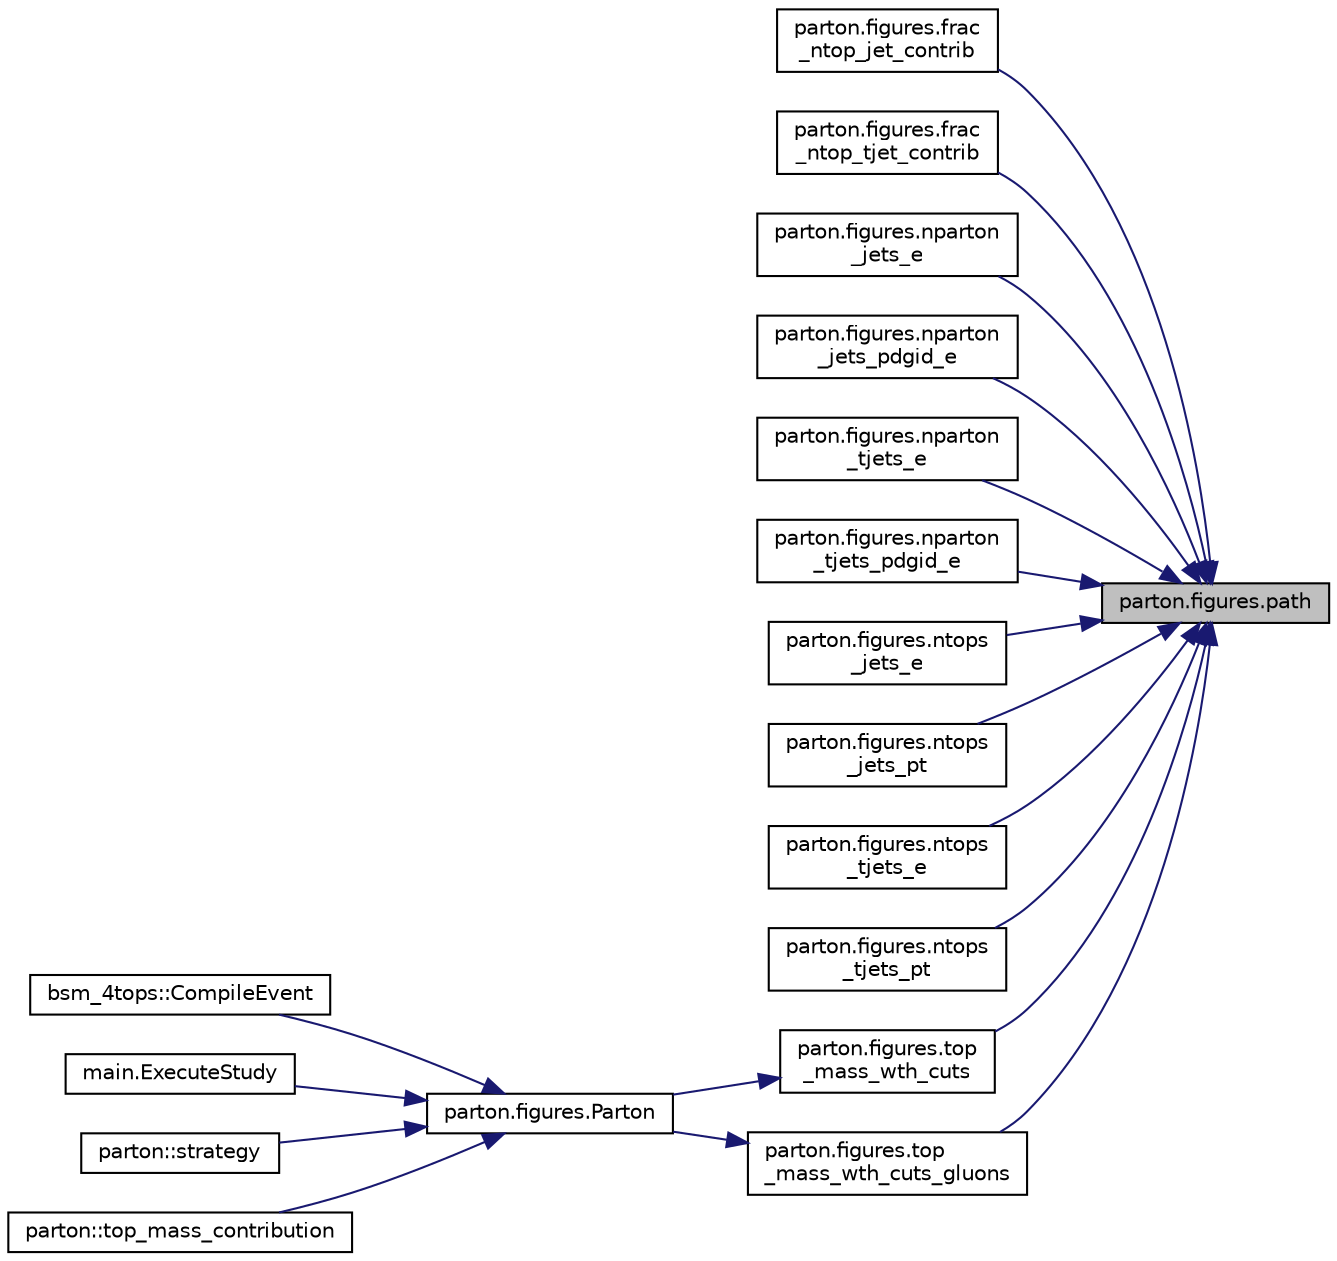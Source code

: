 digraph "parton.figures.path"
{
 // INTERACTIVE_SVG=YES
 // LATEX_PDF_SIZE
  edge [fontname="Helvetica",fontsize="10",labelfontname="Helvetica",labelfontsize="10"];
  node [fontname="Helvetica",fontsize="10",shape=record];
  rankdir="RL";
  Node1 [label="parton.figures.path",height=0.2,width=0.4,color="black", fillcolor="grey75", style="filled", fontcolor="black",tooltip=" "];
  Node1 -> Node2 [dir="back",color="midnightblue",fontsize="10",style="solid",fontname="Helvetica"];
  Node2 [label="parton.figures.frac\l_ntop_jet_contrib",height=0.2,width=0.4,color="black", fillcolor="white", style="filled",URL="$namespaceparton_1_1figures.html#a61d4b7829003daf53f1ce7cebf8cad39",tooltip=" "];
  Node1 -> Node3 [dir="back",color="midnightblue",fontsize="10",style="solid",fontname="Helvetica"];
  Node3 [label="parton.figures.frac\l_ntop_tjet_contrib",height=0.2,width=0.4,color="black", fillcolor="white", style="filled",URL="$namespaceparton_1_1figures.html#a69120954a9d003c6ad81b7761e82ef84",tooltip=" "];
  Node1 -> Node4 [dir="back",color="midnightblue",fontsize="10",style="solid",fontname="Helvetica"];
  Node4 [label="parton.figures.nparton\l_jets_e",height=0.2,width=0.4,color="black", fillcolor="white", style="filled",URL="$namespaceparton_1_1figures.html#ab3c11a27cafb324a316892fcb70df09e",tooltip=" "];
  Node1 -> Node5 [dir="back",color="midnightblue",fontsize="10",style="solid",fontname="Helvetica"];
  Node5 [label="parton.figures.nparton\l_jets_pdgid_e",height=0.2,width=0.4,color="black", fillcolor="white", style="filled",URL="$namespaceparton_1_1figures.html#a783b535091f9a15df4f612931c8b2a6d",tooltip=" "];
  Node1 -> Node6 [dir="back",color="midnightblue",fontsize="10",style="solid",fontname="Helvetica"];
  Node6 [label="parton.figures.nparton\l_tjets_e",height=0.2,width=0.4,color="black", fillcolor="white", style="filled",URL="$namespaceparton_1_1figures.html#a5a08ee773c0da60e7f03cc91a09873e4",tooltip=" "];
  Node1 -> Node7 [dir="back",color="midnightblue",fontsize="10",style="solid",fontname="Helvetica"];
  Node7 [label="parton.figures.nparton\l_tjets_pdgid_e",height=0.2,width=0.4,color="black", fillcolor="white", style="filled",URL="$namespaceparton_1_1figures.html#a81c710996ff452372cc91726d84dad37",tooltip=" "];
  Node1 -> Node8 [dir="back",color="midnightblue",fontsize="10",style="solid",fontname="Helvetica"];
  Node8 [label="parton.figures.ntops\l_jets_e",height=0.2,width=0.4,color="black", fillcolor="white", style="filled",URL="$namespaceparton_1_1figures.html#ac73a5afaa91e53bb421fd6e2c4afe0b1",tooltip=" "];
  Node1 -> Node9 [dir="back",color="midnightblue",fontsize="10",style="solid",fontname="Helvetica"];
  Node9 [label="parton.figures.ntops\l_jets_pt",height=0.2,width=0.4,color="black", fillcolor="white", style="filled",URL="$namespaceparton_1_1figures.html#ad77c5c3ca36a423aeef6884d5bca434a",tooltip=" "];
  Node1 -> Node10 [dir="back",color="midnightblue",fontsize="10",style="solid",fontname="Helvetica"];
  Node10 [label="parton.figures.ntops\l_tjets_e",height=0.2,width=0.4,color="black", fillcolor="white", style="filled",URL="$namespaceparton_1_1figures.html#a0abd5bf3bfdd66a59a38db78ef18942c",tooltip=" "];
  Node1 -> Node11 [dir="back",color="midnightblue",fontsize="10",style="solid",fontname="Helvetica"];
  Node11 [label="parton.figures.ntops\l_tjets_pt",height=0.2,width=0.4,color="black", fillcolor="white", style="filled",URL="$namespaceparton_1_1figures.html#a5ff9d81cc9cc60d9c9d3a2c459728cd2",tooltip=" "];
  Node1 -> Node12 [dir="back",color="midnightblue",fontsize="10",style="solid",fontname="Helvetica"];
  Node12 [label="parton.figures.top\l_mass_wth_cuts",height=0.2,width=0.4,color="black", fillcolor="white", style="filled",URL="$namespaceparton_1_1figures.html#aeb2b2fff7c6e952879c05fb291b9aede",tooltip=" "];
  Node12 -> Node13 [dir="back",color="midnightblue",fontsize="10",style="solid",fontname="Helvetica"];
  Node13 [label="parton.figures.Parton",height=0.2,width=0.4,color="black", fillcolor="white", style="filled",URL="$namespaceparton_1_1figures.html#a78f69be3ee69f972b3ff4f262602a669",tooltip=" "];
  Node13 -> Node14 [dir="back",color="midnightblue",fontsize="10",style="solid",fontname="Helvetica"];
  Node14 [label="bsm_4tops::CompileEvent",height=0.2,width=0.4,color="black", fillcolor="white", style="filled",URL="$classbsm__4tops.html#afcada10605cf6904f5e2d60c3791ffc3",tooltip=" "];
  Node13 -> Node15 [dir="back",color="midnightblue",fontsize="10",style="solid",fontname="Helvetica"];
  Node15 [label="main.ExecuteStudy",height=0.2,width=0.4,color="black", fillcolor="white", style="filled",URL="$namespacemain.html#a7afac8f5e46c718321f188d7888c2de0",tooltip=" "];
  Node13 -> Node16 [dir="back",color="midnightblue",fontsize="10",style="solid",fontname="Helvetica"];
  Node16 [label="parton::strategy",height=0.2,width=0.4,color="black", fillcolor="white", style="filled",URL="$classparton.html#abf09df1e5e6008e9af478a2f540947f8",tooltip=" "];
  Node13 -> Node17 [dir="back",color="midnightblue",fontsize="10",style="solid",fontname="Helvetica"];
  Node17 [label="parton::top_mass_contribution",height=0.2,width=0.4,color="black", fillcolor="white", style="filled",URL="$classparton.html#a1f13c60a6b920f983afdb18f352c4b2d",tooltip=" "];
  Node1 -> Node18 [dir="back",color="midnightblue",fontsize="10",style="solid",fontname="Helvetica"];
  Node18 [label="parton.figures.top\l_mass_wth_cuts_gluons",height=0.2,width=0.4,color="black", fillcolor="white", style="filled",URL="$namespaceparton_1_1figures.html#a029f29759c6ac1396401da247fbb6bab",tooltip=" "];
  Node18 -> Node13 [dir="back",color="midnightblue",fontsize="10",style="solid",fontname="Helvetica"];
}

